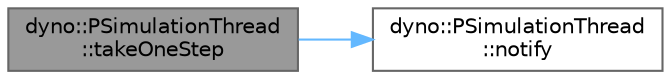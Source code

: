 digraph "dyno::PSimulationThread::takeOneStep"
{
 // LATEX_PDF_SIZE
  bgcolor="transparent";
  edge [fontname=Helvetica,fontsize=10,labelfontname=Helvetica,labelfontsize=10];
  node [fontname=Helvetica,fontsize=10,shape=box,height=0.2,width=0.4];
  rankdir="LR";
  Node1 [id="Node000001",label="dyno::PSimulationThread\l::takeOneStep",height=0.2,width=0.4,color="gray40", fillcolor="grey60", style="filled", fontcolor="black",tooltip=" "];
  Node1 -> Node2 [id="edge1_Node000001_Node000002",color="steelblue1",style="solid",tooltip=" "];
  Node2 [id="Node000002",label="dyno::PSimulationThread\l::notify",height=0.2,width=0.4,color="grey40", fillcolor="white", style="filled",URL="$classdyno_1_1_p_simulation_thread.html#adea9d0cba8dd2f70cc9b60c74c3b4071",tooltip=" "];
}
